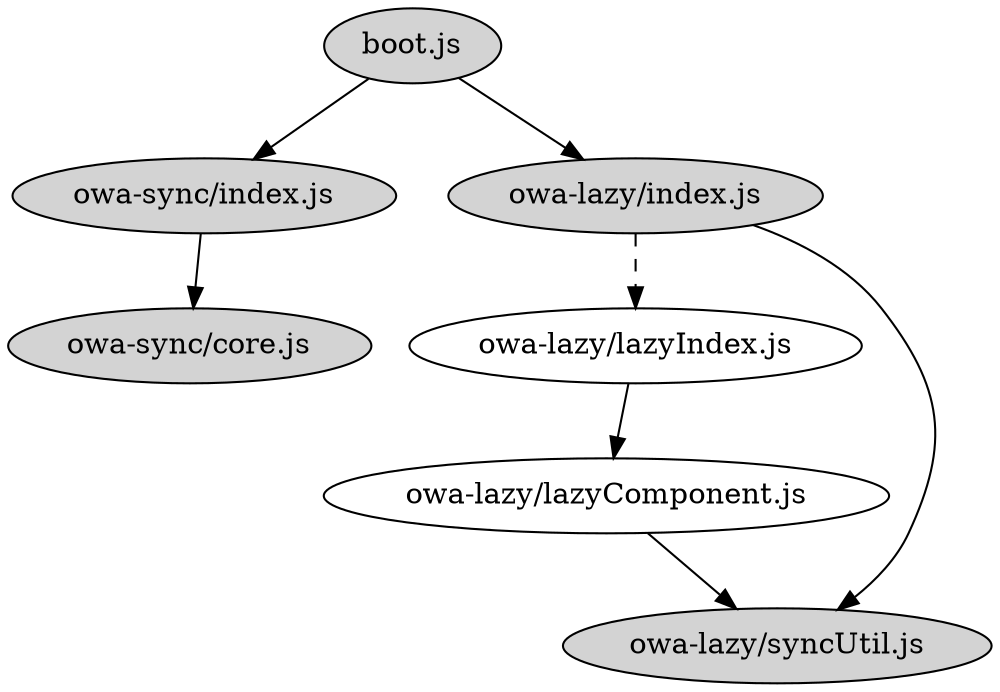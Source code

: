 digraph G {
  edge [fontsize=8]

  a [label="boot.js",style=filled,fillcolor=lightgrey]
  b_0 [label="owa-sync/index.js",style=filled,fillcolor=lightgrey]
  b_1 [label="owa-sync/core.js",style=filled,fillcolor=lightgrey]
  c_0 [label="owa-lazy/index.js",style=filled,fillcolor=lightgrey]
  c_1 [label="owa-lazy/lazyIndex.js"]
  c_2 [label="owa-lazy/lazyComponent.js"]
  c_3 [label="owa-lazy/syncUtil.js",style=filled,fillcolor=lightgrey]

  subgraph cluster_0 {
      label="boot"
      bgcolor=lightgrey
  }

  subgraph cluster_1 {
      label="async"
      bgcolor=lightblue
  }

  a -> b_0 -> b_1
  a -> c_0
  c_0 -> c_3
  c_1 -> c_2 -> c_3
  c_0 -> c_1 [style=dashed]
}